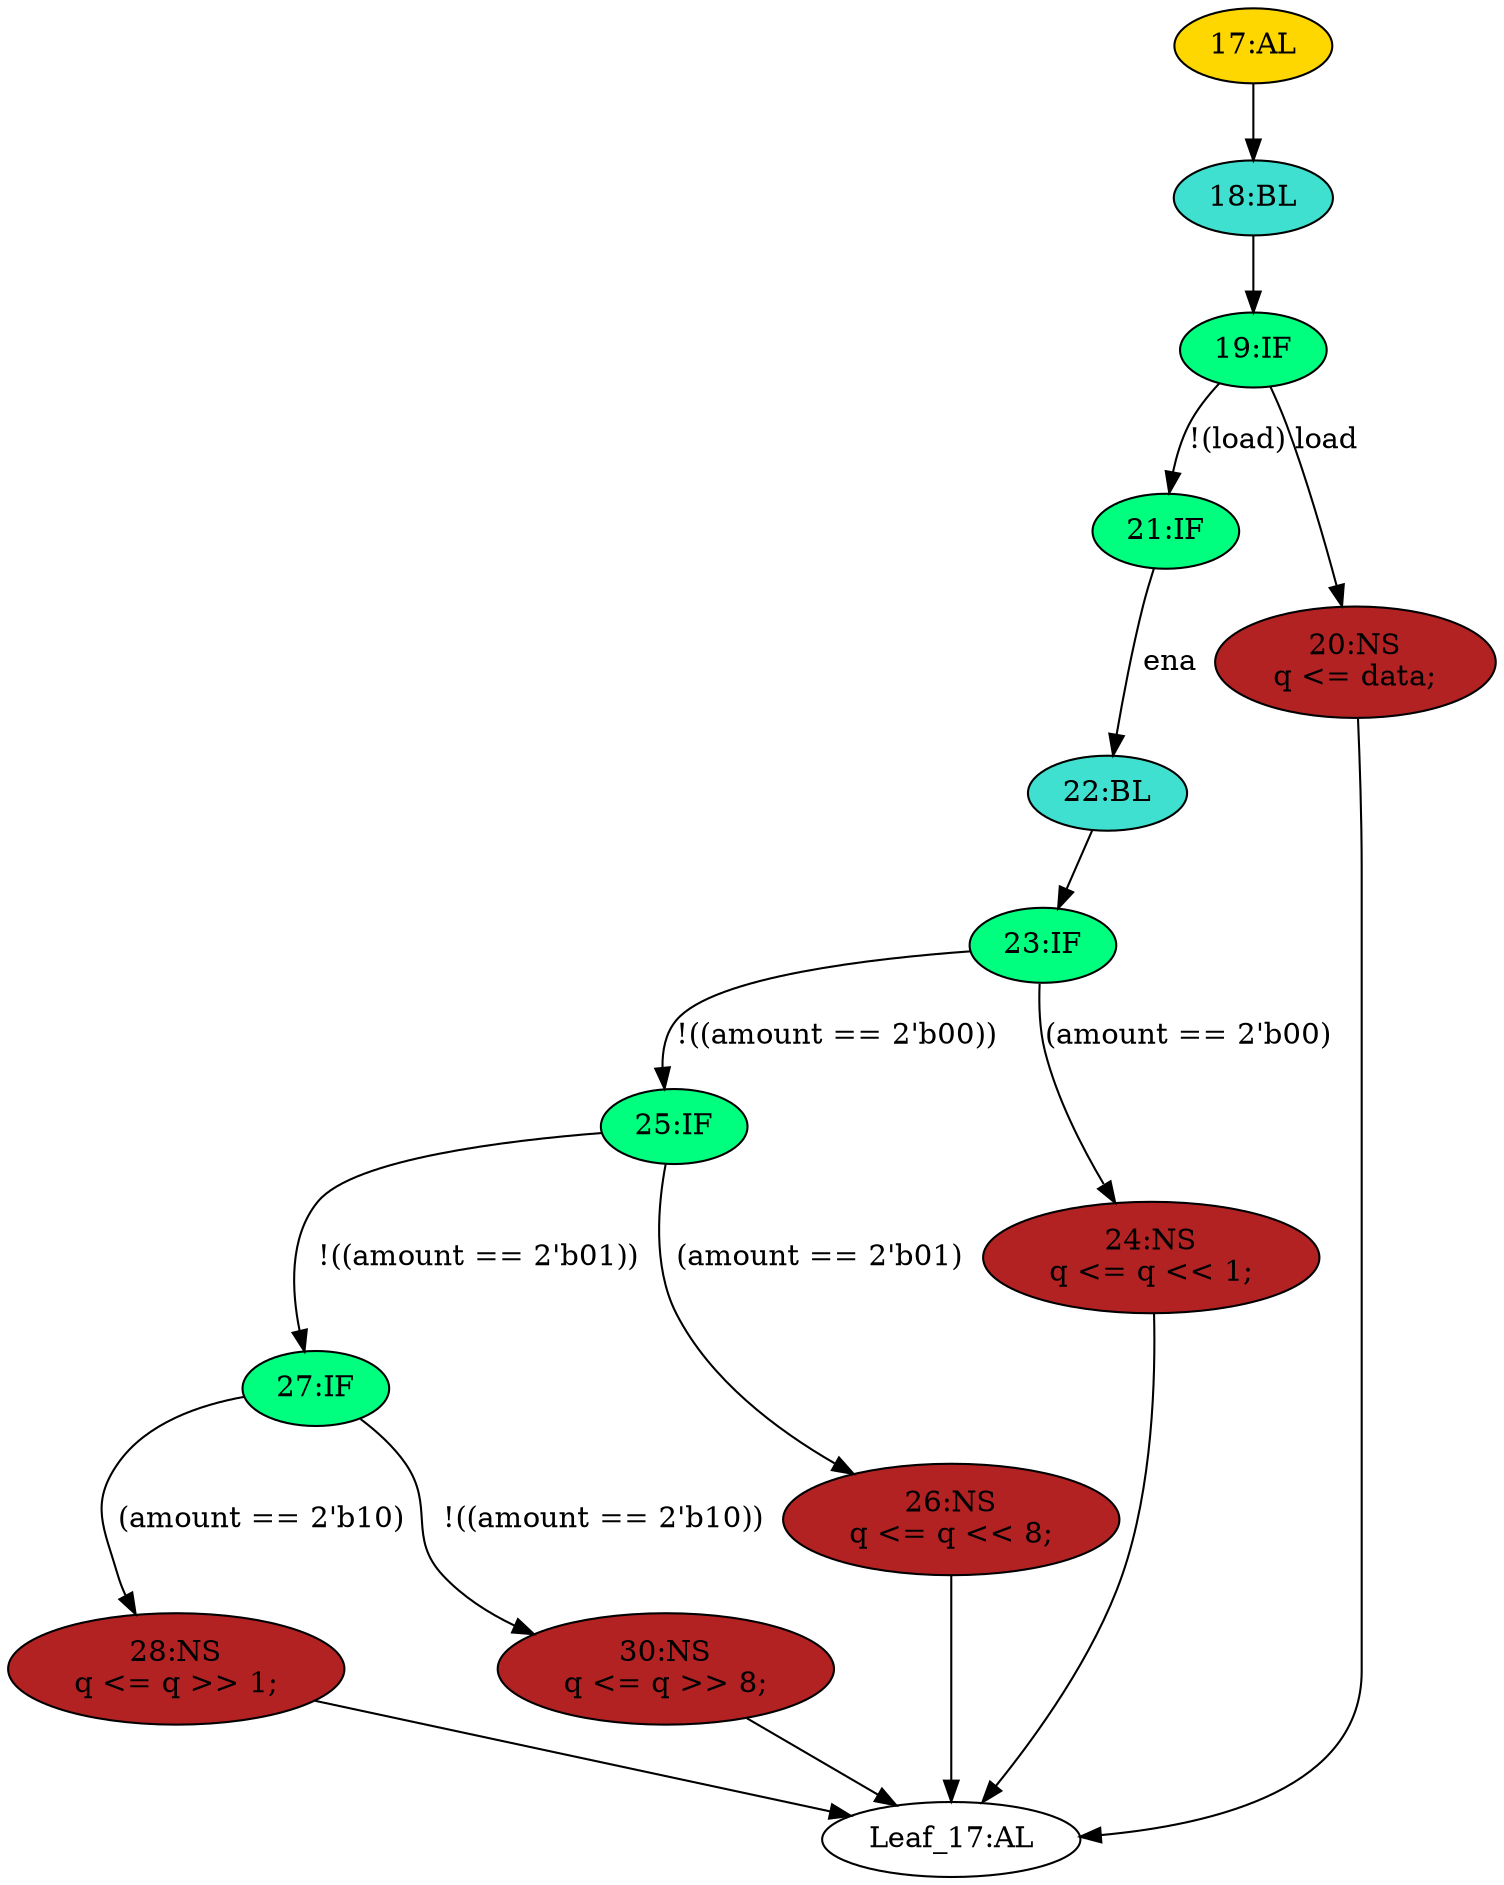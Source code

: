 strict digraph "" {
	node [label="\N"];
	"17:AL"	[ast="<pyverilog.vparser.ast.Always object at 0x7fb64018bc90>",
		clk_sens=True,
		fillcolor=gold,
		label="17:AL",
		sens="['clk']",
		statements="[]",
		style=filled,
		typ=Always,
		use_var="['load', 'ena', 'amount', 'data', 'q']"];
	"18:BL"	[ast="<pyverilog.vparser.ast.Block object at 0x7fb64018be10>",
		fillcolor=turquoise,
		label="18:BL",
		statements="[]",
		style=filled,
		typ=Block];
	"17:AL" -> "18:BL"	[cond="[]",
		lineno=None];
	"23:IF"	[ast="<pyverilog.vparser.ast.IfStatement object at 0x7fb64018bf90>",
		fillcolor=springgreen,
		label="23:IF",
		statements="[]",
		style=filled,
		typ=IfStatement];
	"25:IF"	[ast="<pyverilog.vparser.ast.IfStatement object at 0x7fb64018bfd0>",
		fillcolor=springgreen,
		label="25:IF",
		statements="[]",
		style=filled,
		typ=IfStatement];
	"23:IF" -> "25:IF"	[cond="['amount']",
		label="!((amount == 2'b00))",
		lineno=23];
	"24:NS"	[ast="<pyverilog.vparser.ast.NonblockingSubstitution object at 0x7fb640186790>",
		fillcolor=firebrick,
		label="24:NS
q <= q << 1;",
		statements="[<pyverilog.vparser.ast.NonblockingSubstitution object at 0x7fb640186790>]",
		style=filled,
		typ=NonblockingSubstitution];
	"23:IF" -> "24:NS"	[cond="['amount']",
		label="(amount == 2'b00)",
		lineno=23];
	"27:IF"	[ast="<pyverilog.vparser.ast.IfStatement object at 0x7fb640186050>",
		fillcolor=springgreen,
		label="27:IF",
		statements="[]",
		style=filled,
		typ=IfStatement];
	"28:NS"	[ast="<pyverilog.vparser.ast.NonblockingSubstitution object at 0x7fb640186290>",
		fillcolor=firebrick,
		label="28:NS
q <= q >> 1;",
		statements="[<pyverilog.vparser.ast.NonblockingSubstitution object at 0x7fb640186290>]",
		style=filled,
		typ=NonblockingSubstitution];
	"27:IF" -> "28:NS"	[cond="['amount']",
		label="(amount == 2'b10)",
		lineno=27];
	"30:NS"	[ast="<pyverilog.vparser.ast.NonblockingSubstitution object at 0x7fb640186090>",
		fillcolor=firebrick,
		label="30:NS
q <= q >> 8;",
		statements="[<pyverilog.vparser.ast.NonblockingSubstitution object at 0x7fb640186090>]",
		style=filled,
		typ=NonblockingSubstitution];
	"27:IF" -> "30:NS"	[cond="['amount']",
		label="!((amount == 2'b10))",
		lineno=27];
	"Leaf_17:AL"	[def_var="['q']",
		label="Leaf_17:AL"];
	"28:NS" -> "Leaf_17:AL"	[cond="[]",
		lineno=None];
	"19:IF"	[ast="<pyverilog.vparser.ast.IfStatement object at 0x7fb64018be50>",
		fillcolor=springgreen,
		label="19:IF",
		statements="[]",
		style=filled,
		typ=IfStatement];
	"21:IF"	[ast="<pyverilog.vparser.ast.IfStatement object at 0x7fb64018bed0>",
		fillcolor=springgreen,
		label="21:IF",
		statements="[]",
		style=filled,
		typ=IfStatement];
	"19:IF" -> "21:IF"	[cond="['load']",
		label="!(load)",
		lineno=19];
	"20:NS"	[ast="<pyverilog.vparser.ast.NonblockingSubstitution object at 0x7fb640186a50>",
		fillcolor=firebrick,
		label="20:NS
q <= data;",
		statements="[<pyverilog.vparser.ast.NonblockingSubstitution object at 0x7fb640186a50>]",
		style=filled,
		typ=NonblockingSubstitution];
	"19:IF" -> "20:NS"	[cond="['load']",
		label=load,
		lineno=19];
	"22:BL"	[ast="<pyverilog.vparser.ast.Block object at 0x7fb64018bf50>",
		fillcolor=turquoise,
		label="22:BL",
		statements="[]",
		style=filled,
		typ=Block];
	"21:IF" -> "22:BL"	[cond="['ena']",
		label=ena,
		lineno=21];
	"18:BL" -> "19:IF"	[cond="[]",
		lineno=None];
	"30:NS" -> "Leaf_17:AL"	[cond="[]",
		lineno=None];
	"25:IF" -> "27:IF"	[cond="['amount']",
		label="!((amount == 2'b01))",
		lineno=25];
	"26:NS"	[ast="<pyverilog.vparser.ast.NonblockingSubstitution object at 0x7fb640186510>",
		fillcolor=firebrick,
		label="26:NS
q <= q << 8;",
		statements="[<pyverilog.vparser.ast.NonblockingSubstitution object at 0x7fb640186510>]",
		style=filled,
		typ=NonblockingSubstitution];
	"25:IF" -> "26:NS"	[cond="['amount']",
		label="(amount == 2'b01)",
		lineno=25];
	"20:NS" -> "Leaf_17:AL"	[cond="[]",
		lineno=None];
	"26:NS" -> "Leaf_17:AL"	[cond="[]",
		lineno=None];
	"22:BL" -> "23:IF"	[cond="[]",
		lineno=None];
	"24:NS" -> "Leaf_17:AL"	[cond="[]",
		lineno=None];
}
